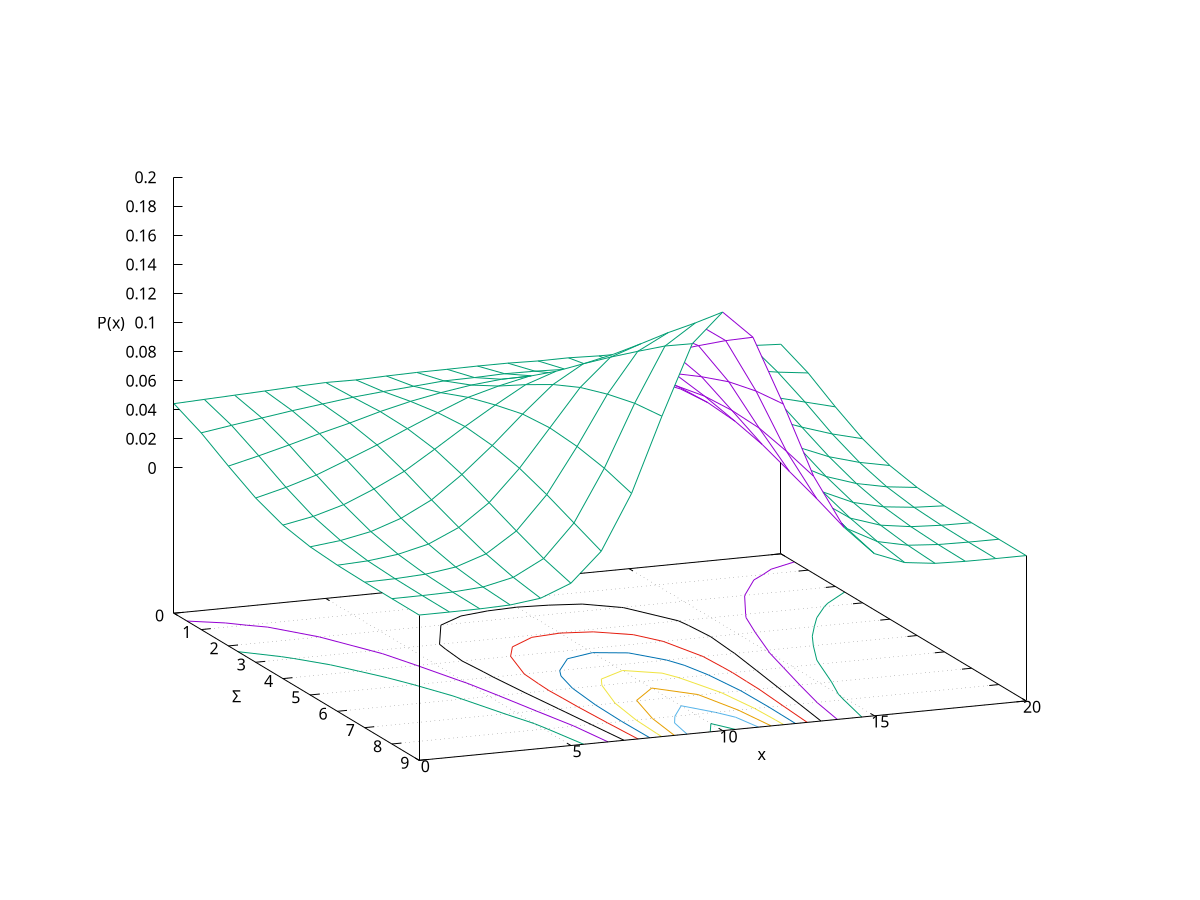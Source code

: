 ################################################################################
# Parameters
# * data - the data file
# * output - the output file
################################################################################

################################################################################
# Output definition
################################################################################
set terminal svg size 750, 600 font "Serif,16"
# set output output

################################################################################
# Main graph
################################################################################
#set title "Gaussian shape (mean=0)" font "Serif,20" offset 0, -2
set xlabel "Σ" offset 4, 0
set ylabel "x"
set zlabel "P(x)"
set xtics autofreq
set ytics autofreq
set ztics autofreq
#set xrange [0.5:5]
#set yrange [0:20]
#set zrange [ 0 : * ]
set view 70,68,1,1
set grid
set hidden3d
set contour
set cntrparam levels 15
set isosamples 20

$grid << EOD
0.04423 0.03540 0.02377 0.01305 0.00566 0.00196 0.00055 0.00012 0.00003 0.00000
0.04512 0.03852 0.02880 0.01833 0.00961 0.00426 0.00149 0.00047 0.00012 0.00003
0.04598 0.04155 0.03424 0.02478 0.01562 0.00836 0.00399 0.00152 0.00050 0.00017
0.04682 0.04451 0.03998 0.03299 0.02436 0.01552 0.00896 0.00442 0.00192 0.00080
0.04779 0.04710 0.04524 0.04141 0.03451 0.02611 0.01836 0.01142 0.00652 0.00339
0.04857 0.04968 0.05108 0.05058 0.04765 0.04151 0.03341 0.02515 0.01741 0.01166
0.04829 0.05155 0.05603 0.05950 0.06123 0.05940 0.05501 0.04810 0.03986 0.03165
0.04893 0.05312 0.05999 0.06800 0.07398 0.07900 0.08074 0.07920 0.07547 0.06939
0.04936 0.05478 0.06316 0.07374 0.08595 0.09727 0.10651 0.11315 0.11814 0.12048
0.04946 0.05503 0.06513 0.07837 0.09312 0.10951 0.12534 0.14058 0.15550 0.16832
0.04965 0.05563 0.06542 0.07947 0.09584 0.11407 0.13250 0.15140 0.16935 0.18804
0.04961 0.05534 0.06457 0.07793 0.09286 0.10964 0.12524 0.14039 0.15511 0.16869
0.04907 0.05459 0.06330 0.07408 0.08607 0.09673 0.10572 0.11348 0.11833 0.12069
0.04919 0.05334 0.05983 0.06783 0.07464 0.07902 0.08049 0.07958 0.07492 0.06891
0.04848 0.05218 0.05586 0.05945 0.06133 0.05975 0.05497 0.04761 0.04017 0.03178
0.04826 0.04961 0.05115 0.05041 0.04755 0.04120 0.03358 0.02533 0.01751 0.01160
0.04790 0.04749 0.04553 0.04126 0.03413 0.02615 0.01821 0.01147 0.00658 0.00340
0.04694 0.04478 0.04008 0.03265 0.02435 0.01556 0.00894 0.00457 0.00201 0.00081
0.04684 0.04178 0.03426 0.02499 0.01585 0.00869 0.00391 0.00152 0.00047 0.00015
0.04531 0.03831 0.02897 0.01826 0.00994 0.00439 0.00155 0.00043 0.00009 0.00003
0.04420 0.03572 0.02363 0.01293 0.00574 0.00190 0.00052 0.00012 0.00002 0.00001
EOD
splot '$grid' matrix with lines notitle

# gnuplot -p distribution.gp > out.svg
